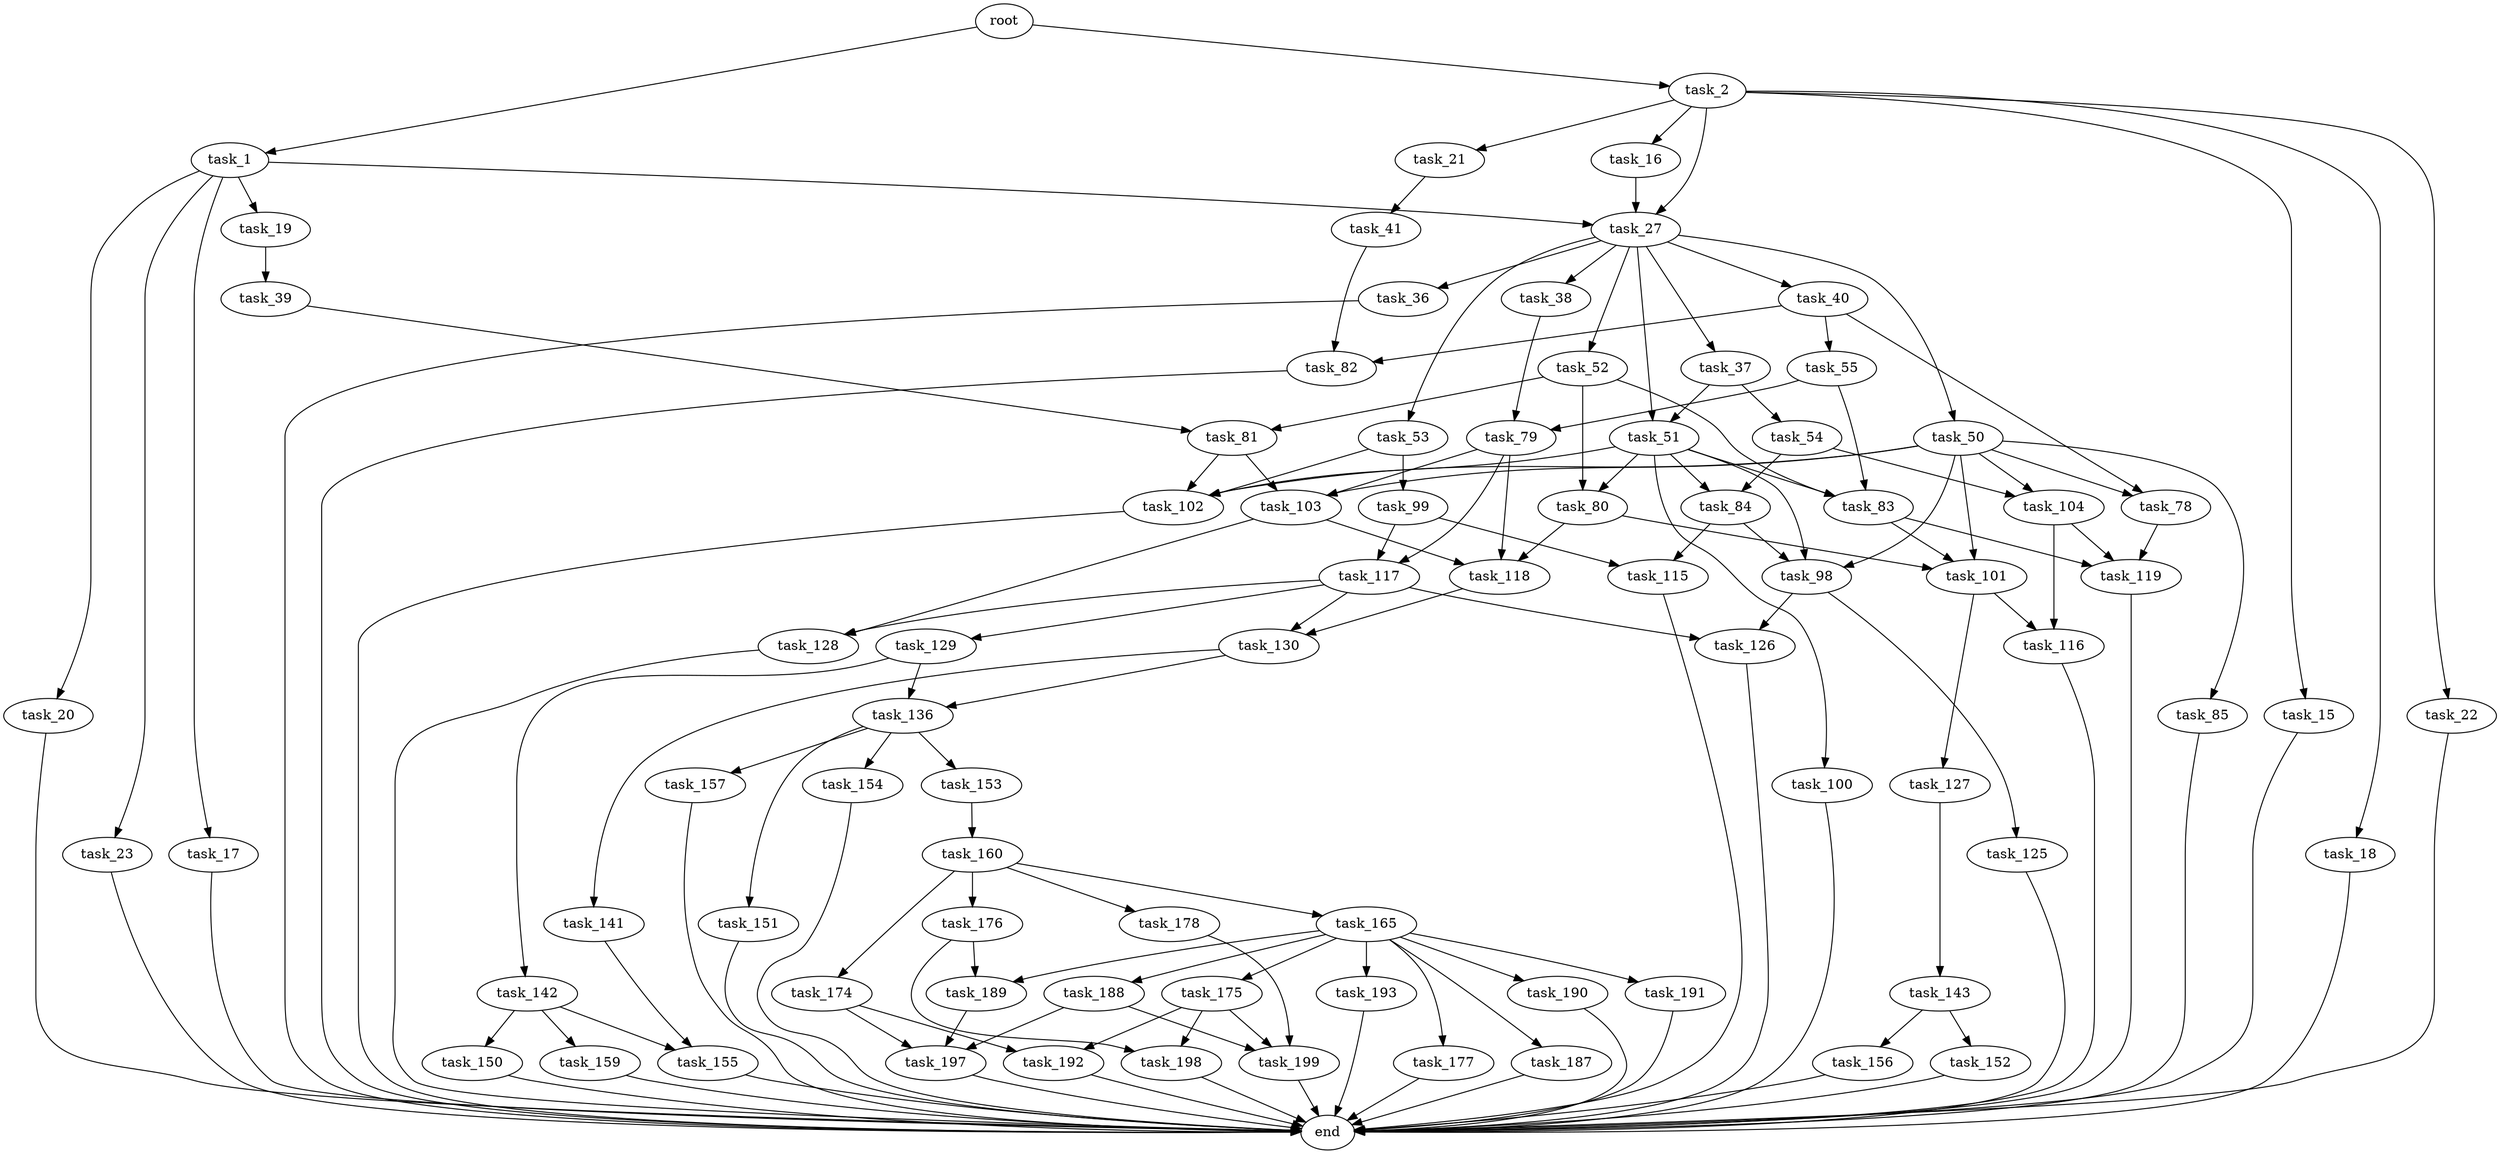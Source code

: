 digraph G {
  root [size="0.000000"];
  task_1 [size="599799237120.000000"];
  task_2 [size="664076918078.000000"];
  task_17 [size="25338409674.000000"];
  task_19 [size="1862372238.000000"];
  task_20 [size="231928233984.000000"];
  task_23 [size="624969144904.000000"];
  task_27 [size="549755813888.000000"];
  task_15 [size="28991029248.000000"];
  task_16 [size="252131842791.000000"];
  task_18 [size="8589934592.000000"];
  task_21 [size="62752948578.000000"];
  task_22 [size="68719476736.000000"];
  end [size="0.000000"];
  task_39 [size="1073741824000.000000"];
  task_41 [size="782757789696.000000"];
  task_36 [size="29205854966.000000"];
  task_37 [size="782757789696.000000"];
  task_38 [size="40954699907.000000"];
  task_40 [size="33462707898.000000"];
  task_50 [size="1073741824000.000000"];
  task_51 [size="6249214038.000000"];
  task_52 [size="8413162260.000000"];
  task_53 [size="314198423393.000000"];
  task_54 [size="782757789696.000000"];
  task_79 [size="319270219940.000000"];
  task_81 [size="16136042290.000000"];
  task_55 [size="947847146.000000"];
  task_78 [size="458994682295.000000"];
  task_82 [size="28991029248.000000"];
  task_85 [size="28991029248.000000"];
  task_98 [size="28991029248.000000"];
  task_101 [size="68719476736.000000"];
  task_102 [size="549755813888.000000"];
  task_103 [size="78620902333.000000"];
  task_104 [size="42066242994.000000"];
  task_80 [size="34265821904.000000"];
  task_83 [size="28991029248.000000"];
  task_84 [size="1073741824000.000000"];
  task_100 [size="271416396636.000000"];
  task_99 [size="68719476736.000000"];
  task_119 [size="4118312103.000000"];
  task_117 [size="549755813888.000000"];
  task_118 [size="68719476736.000000"];
  task_115 [size="13246243560.000000"];
  task_125 [size="190653850017.000000"];
  task_126 [size="1073741824000.000000"];
  task_116 [size="7857475119.000000"];
  task_127 [size="176504248686.000000"];
  task_128 [size="508310241452.000000"];
  task_129 [size="9214793781.000000"];
  task_130 [size="656470086562.000000"];
  task_143 [size="28991029248.000000"];
  task_136 [size="7293018712.000000"];
  task_142 [size="262851736310.000000"];
  task_141 [size="186746661970.000000"];
  task_151 [size="15379928285.000000"];
  task_153 [size="8589934592.000000"];
  task_154 [size="17755440043.000000"];
  task_157 [size="1073741824000.000000"];
  task_155 [size="52972498912.000000"];
  task_150 [size="368293445632.000000"];
  task_159 [size="782757789696.000000"];
  task_152 [size="602424071505.000000"];
  task_156 [size="159563468508.000000"];
  task_160 [size="549755813888.000000"];
  task_165 [size="74122807755.000000"];
  task_174 [size="387716832319.000000"];
  task_176 [size="60303560328.000000"];
  task_178 [size="4531592545.000000"];
  task_175 [size="14779469864.000000"];
  task_177 [size="40345168399.000000"];
  task_187 [size="9804400060.000000"];
  task_188 [size="184113629136.000000"];
  task_189 [size="368293445632.000000"];
  task_190 [size="44103353794.000000"];
  task_191 [size="549755813888.000000"];
  task_193 [size="10109767452.000000"];
  task_192 [size="880522572488.000000"];
  task_197 [size="782757789696.000000"];
  task_198 [size="28991029248.000000"];
  task_199 [size="190990016815.000000"];

  root -> task_1 [size="1.000000"];
  root -> task_2 [size="1.000000"];
  task_1 -> task_17 [size="679477248.000000"];
  task_1 -> task_19 [size="679477248.000000"];
  task_1 -> task_20 [size="679477248.000000"];
  task_1 -> task_23 [size="679477248.000000"];
  task_1 -> task_27 [size="679477248.000000"];
  task_2 -> task_15 [size="679477248.000000"];
  task_2 -> task_16 [size="679477248.000000"];
  task_2 -> task_18 [size="679477248.000000"];
  task_2 -> task_21 [size="679477248.000000"];
  task_2 -> task_22 [size="679477248.000000"];
  task_2 -> task_27 [size="679477248.000000"];
  task_17 -> end [size="1.000000"];
  task_19 -> task_39 [size="33554432.000000"];
  task_20 -> end [size="1.000000"];
  task_23 -> end [size="1.000000"];
  task_27 -> task_36 [size="536870912.000000"];
  task_27 -> task_37 [size="536870912.000000"];
  task_27 -> task_38 [size="536870912.000000"];
  task_27 -> task_40 [size="536870912.000000"];
  task_27 -> task_50 [size="536870912.000000"];
  task_27 -> task_51 [size="536870912.000000"];
  task_27 -> task_52 [size="536870912.000000"];
  task_27 -> task_53 [size="536870912.000000"];
  task_15 -> end [size="1.000000"];
  task_16 -> task_27 [size="301989888.000000"];
  task_18 -> end [size="1.000000"];
  task_21 -> task_41 [size="301989888.000000"];
  task_22 -> end [size="1.000000"];
  task_39 -> task_81 [size="838860800.000000"];
  task_41 -> task_82 [size="679477248.000000"];
  task_36 -> end [size="1.000000"];
  task_37 -> task_51 [size="679477248.000000"];
  task_37 -> task_54 [size="679477248.000000"];
  task_38 -> task_79 [size="33554432.000000"];
  task_40 -> task_55 [size="536870912.000000"];
  task_40 -> task_78 [size="536870912.000000"];
  task_40 -> task_82 [size="536870912.000000"];
  task_50 -> task_78 [size="838860800.000000"];
  task_50 -> task_85 [size="838860800.000000"];
  task_50 -> task_98 [size="838860800.000000"];
  task_50 -> task_101 [size="838860800.000000"];
  task_50 -> task_102 [size="838860800.000000"];
  task_50 -> task_103 [size="838860800.000000"];
  task_50 -> task_104 [size="838860800.000000"];
  task_51 -> task_80 [size="536870912.000000"];
  task_51 -> task_83 [size="536870912.000000"];
  task_51 -> task_84 [size="536870912.000000"];
  task_51 -> task_98 [size="536870912.000000"];
  task_51 -> task_100 [size="536870912.000000"];
  task_51 -> task_102 [size="536870912.000000"];
  task_52 -> task_80 [size="209715200.000000"];
  task_52 -> task_81 [size="209715200.000000"];
  task_52 -> task_83 [size="209715200.000000"];
  task_53 -> task_99 [size="209715200.000000"];
  task_53 -> task_102 [size="209715200.000000"];
  task_54 -> task_84 [size="679477248.000000"];
  task_54 -> task_104 [size="679477248.000000"];
  task_79 -> task_103 [size="679477248.000000"];
  task_79 -> task_117 [size="679477248.000000"];
  task_79 -> task_118 [size="679477248.000000"];
  task_81 -> task_102 [size="411041792.000000"];
  task_81 -> task_103 [size="411041792.000000"];
  task_55 -> task_79 [size="33554432.000000"];
  task_55 -> task_83 [size="33554432.000000"];
  task_78 -> task_119 [size="411041792.000000"];
  task_82 -> end [size="1.000000"];
  task_85 -> end [size="1.000000"];
  task_98 -> task_125 [size="75497472.000000"];
  task_98 -> task_126 [size="75497472.000000"];
  task_101 -> task_116 [size="134217728.000000"];
  task_101 -> task_127 [size="134217728.000000"];
  task_102 -> end [size="1.000000"];
  task_103 -> task_118 [size="75497472.000000"];
  task_103 -> task_128 [size="75497472.000000"];
  task_104 -> task_116 [size="33554432.000000"];
  task_104 -> task_119 [size="33554432.000000"];
  task_80 -> task_101 [size="33554432.000000"];
  task_80 -> task_118 [size="33554432.000000"];
  task_83 -> task_101 [size="75497472.000000"];
  task_83 -> task_119 [size="75497472.000000"];
  task_84 -> task_98 [size="838860800.000000"];
  task_84 -> task_115 [size="838860800.000000"];
  task_100 -> end [size="1.000000"];
  task_99 -> task_115 [size="134217728.000000"];
  task_99 -> task_117 [size="134217728.000000"];
  task_119 -> end [size="1.000000"];
  task_117 -> task_126 [size="536870912.000000"];
  task_117 -> task_128 [size="536870912.000000"];
  task_117 -> task_129 [size="536870912.000000"];
  task_117 -> task_130 [size="536870912.000000"];
  task_118 -> task_130 [size="134217728.000000"];
  task_115 -> end [size="1.000000"];
  task_125 -> end [size="1.000000"];
  task_126 -> end [size="1.000000"];
  task_116 -> end [size="1.000000"];
  task_127 -> task_143 [size="301989888.000000"];
  task_128 -> end [size="1.000000"];
  task_129 -> task_136 [size="679477248.000000"];
  task_129 -> task_142 [size="679477248.000000"];
  task_130 -> task_136 [size="411041792.000000"];
  task_130 -> task_141 [size="411041792.000000"];
  task_143 -> task_152 [size="75497472.000000"];
  task_143 -> task_156 [size="75497472.000000"];
  task_136 -> task_151 [size="301989888.000000"];
  task_136 -> task_153 [size="301989888.000000"];
  task_136 -> task_154 [size="301989888.000000"];
  task_136 -> task_157 [size="301989888.000000"];
  task_142 -> task_150 [size="301989888.000000"];
  task_142 -> task_155 [size="301989888.000000"];
  task_142 -> task_159 [size="301989888.000000"];
  task_141 -> task_155 [size="679477248.000000"];
  task_151 -> end [size="1.000000"];
  task_153 -> task_160 [size="33554432.000000"];
  task_154 -> end [size="1.000000"];
  task_157 -> end [size="1.000000"];
  task_155 -> end [size="1.000000"];
  task_150 -> end [size="1.000000"];
  task_159 -> end [size="1.000000"];
  task_152 -> end [size="1.000000"];
  task_156 -> end [size="1.000000"];
  task_160 -> task_165 [size="536870912.000000"];
  task_160 -> task_174 [size="536870912.000000"];
  task_160 -> task_176 [size="536870912.000000"];
  task_160 -> task_178 [size="536870912.000000"];
  task_165 -> task_175 [size="75497472.000000"];
  task_165 -> task_177 [size="75497472.000000"];
  task_165 -> task_187 [size="75497472.000000"];
  task_165 -> task_188 [size="75497472.000000"];
  task_165 -> task_189 [size="75497472.000000"];
  task_165 -> task_190 [size="75497472.000000"];
  task_165 -> task_191 [size="75497472.000000"];
  task_165 -> task_193 [size="75497472.000000"];
  task_174 -> task_192 [size="679477248.000000"];
  task_174 -> task_197 [size="679477248.000000"];
  task_176 -> task_189 [size="75497472.000000"];
  task_176 -> task_198 [size="75497472.000000"];
  task_178 -> task_199 [size="209715200.000000"];
  task_175 -> task_192 [size="33554432.000000"];
  task_175 -> task_198 [size="33554432.000000"];
  task_175 -> task_199 [size="33554432.000000"];
  task_177 -> end [size="1.000000"];
  task_187 -> end [size="1.000000"];
  task_188 -> task_197 [size="134217728.000000"];
  task_188 -> task_199 [size="134217728.000000"];
  task_189 -> task_197 [size="411041792.000000"];
  task_190 -> end [size="1.000000"];
  task_191 -> end [size="1.000000"];
  task_193 -> end [size="1.000000"];
  task_192 -> end [size="1.000000"];
  task_197 -> end [size="1.000000"];
  task_198 -> end [size="1.000000"];
  task_199 -> end [size="1.000000"];
}

